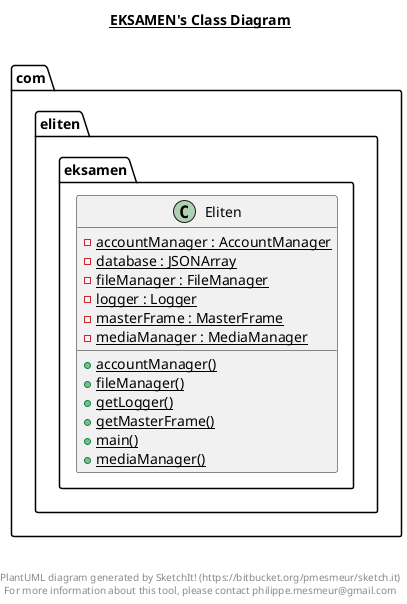 @startuml

title __EKSAMEN's Class Diagram__\n

  namespace com.eliten.eksamen {
    class com.eliten.eksamen.Eliten {
        {static} - accountManager : AccountManager
        {static} - database : JSONArray
        {static} - fileManager : FileManager
        {static} - logger : Logger
        {static} - masterFrame : MasterFrame
        {static} - mediaManager : MediaManager
        {static} + accountManager()
        {static} + fileManager()
        {static} + getLogger()
        {static} + getMasterFrame()
        {static} + main()
        {static} + mediaManager()
    }
  }
  



right footer


PlantUML diagram generated by SketchIt! (https://bitbucket.org/pmesmeur/sketch.it)
For more information about this tool, please contact philippe.mesmeur@gmail.com
endfooter

@enduml
